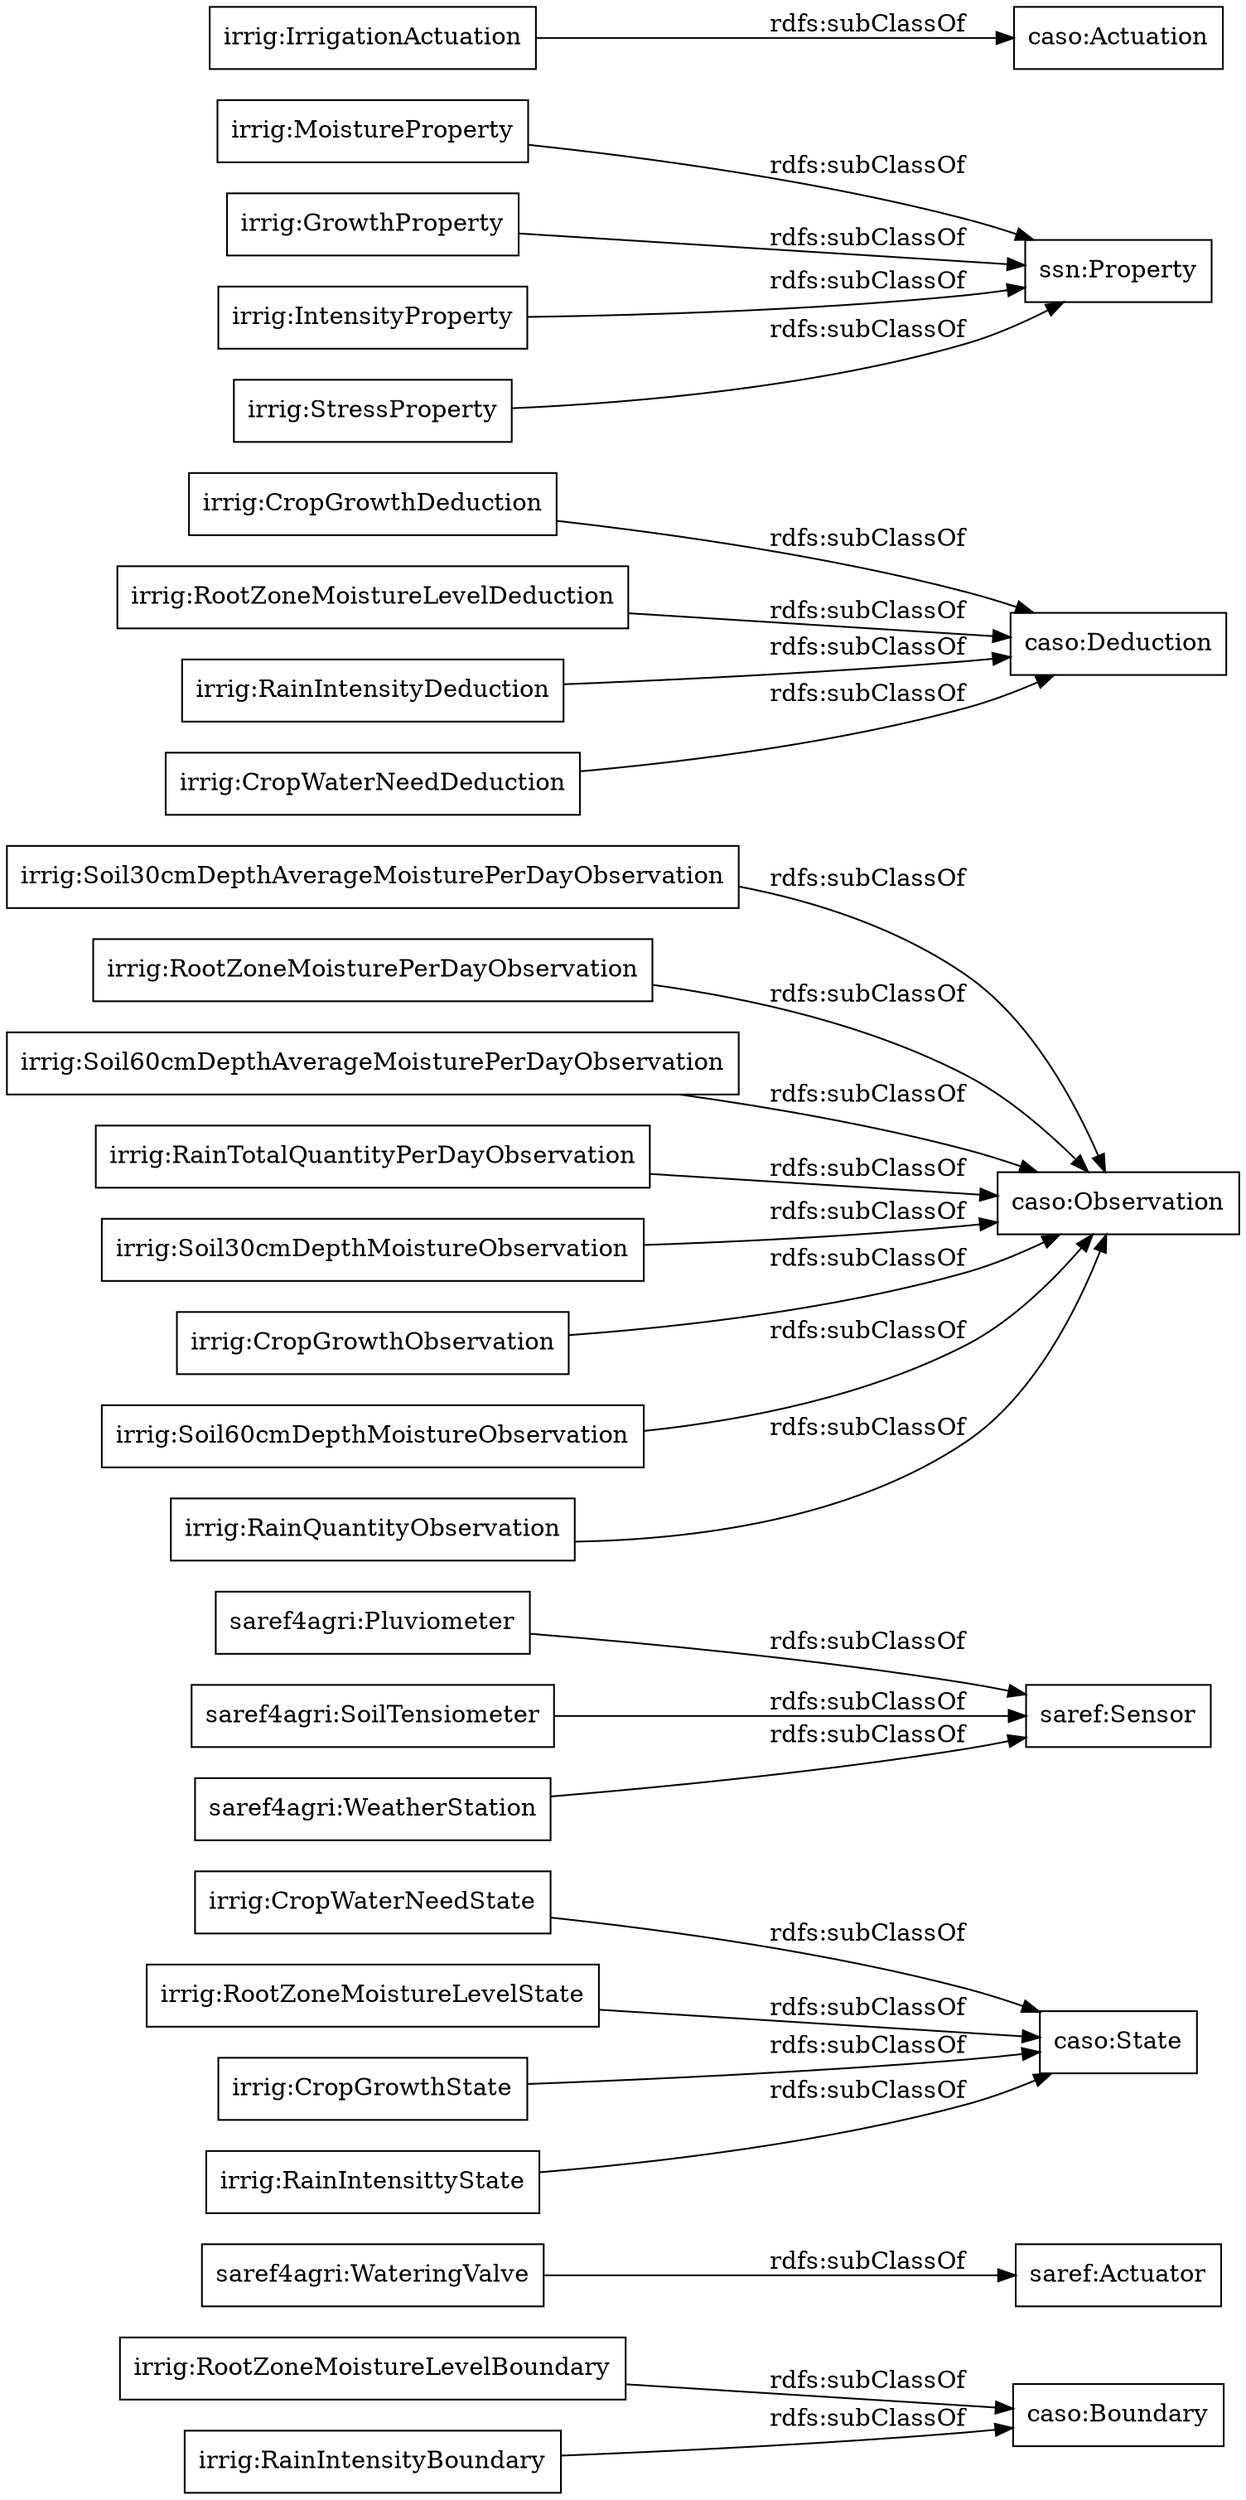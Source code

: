 digraph ar2dtool_diagram { 
rankdir=LR;
size="1000"
node [shape = rectangle, color="black"]; "irrig:RootZoneMoistureLevelBoundary" "saref4agri:WateringValve" "irrig:CropWaterNeedState" "saref4agri:Pluviometer" "irrig:Soil30cmDepthAverageMoisturePerDayObservation" "irrig:CropGrowthDeduction" "irrig:RootZoneMoisturePerDayObservation" "irrig:RootZoneMoistureLevelDeduction" "irrig:MoistureProperty" "irrig:RootZoneMoistureLevelState" "irrig:RainIntensityDeduction" "irrig:Soil60cmDepthAverageMoisturePerDayObservation" "irrig:GrowthProperty" "irrig:RainIntensityBoundary" "irrig:RainTotalQuantityPerDayObservation" "irrig:CropWaterNeedDeduction" "irrig:Soil30cmDepthMoistureObservation" "irrig:CropGrowthObservation" "irrig:IrrigationActuation" "irrig:IntensityProperty" "irrig:Soil60cmDepthMoistureObservation" "irrig:CropGrowthState" "saref4agri:SoilTensiometer" "irrig:StressProperty" "saref4agri:WeatherStation" "irrig:RainIntensittyState" "irrig:RainQuantityObservation" ; /*classes style*/
	"irrig:RainIntensityBoundary" -> "caso:Boundary" [ label = "rdfs:subClassOf" ];
	"irrig:RainIntensityDeduction" -> "caso:Deduction" [ label = "rdfs:subClassOf" ];
	"irrig:RootZoneMoistureLevelDeduction" -> "caso:Deduction" [ label = "rdfs:subClassOf" ];
	"irrig:RainTotalQuantityPerDayObservation" -> "caso:Observation" [ label = "rdfs:subClassOf" ];
	"irrig:Soil60cmDepthMoistureObservation" -> "caso:Observation" [ label = "rdfs:subClassOf" ];
	"irrig:IrrigationActuation" -> "caso:Actuation" [ label = "rdfs:subClassOf" ];
	"irrig:CropWaterNeedState" -> "caso:State" [ label = "rdfs:subClassOf" ];
	"irrig:StressProperty" -> "ssn:Property" [ label = "rdfs:subClassOf" ];
	"irrig:RainIntensittyState" -> "caso:State" [ label = "rdfs:subClassOf" ];
	"irrig:CropGrowthState" -> "caso:State" [ label = "rdfs:subClassOf" ];
	"irrig:CropGrowthObservation" -> "caso:Observation" [ label = "rdfs:subClassOf" ];
	"saref4agri:WeatherStation" -> "saref:Sensor" [ label = "rdfs:subClassOf" ];
	"irrig:RainQuantityObservation" -> "caso:Observation" [ label = "rdfs:subClassOf" ];
	"saref4agri:SoilTensiometer" -> "saref:Sensor" [ label = "rdfs:subClassOf" ];
	"irrig:Soil30cmDepthAverageMoisturePerDayObservation" -> "caso:Observation" [ label = "rdfs:subClassOf" ];
	"irrig:Soil60cmDepthAverageMoisturePerDayObservation" -> "caso:Observation" [ label = "rdfs:subClassOf" ];
	"irrig:GrowthProperty" -> "ssn:Property" [ label = "rdfs:subClassOf" ];
	"irrig:CropWaterNeedDeduction" -> "caso:Deduction" [ label = "rdfs:subClassOf" ];
	"irrig:MoistureProperty" -> "ssn:Property" [ label = "rdfs:subClassOf" ];
	"irrig:RootZoneMoistureLevelState" -> "caso:State" [ label = "rdfs:subClassOf" ];
	"irrig:RootZoneMoisturePerDayObservation" -> "caso:Observation" [ label = "rdfs:subClassOf" ];
	"irrig:IntensityProperty" -> "ssn:Property" [ label = "rdfs:subClassOf" ];
	"irrig:CropGrowthDeduction" -> "caso:Deduction" [ label = "rdfs:subClassOf" ];
	"saref4agri:WateringValve" -> "saref:Actuator" [ label = "rdfs:subClassOf" ];
	"irrig:Soil30cmDepthMoistureObservation" -> "caso:Observation" [ label = "rdfs:subClassOf" ];
	"saref4agri:Pluviometer" -> "saref:Sensor" [ label = "rdfs:subClassOf" ];
	"irrig:RootZoneMoistureLevelBoundary" -> "caso:Boundary" [ label = "rdfs:subClassOf" ];

}
